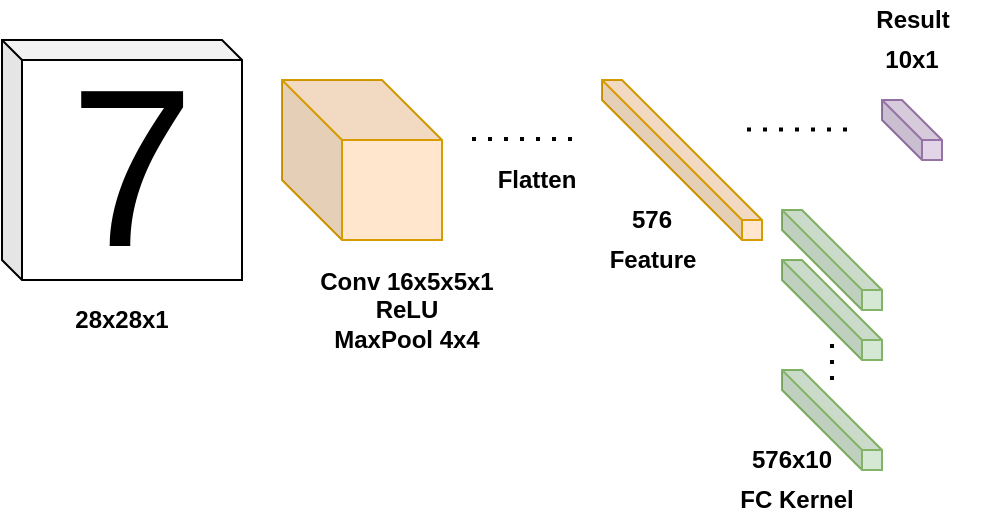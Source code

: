 <mxfile version="13.9.9" type="device"><diagram id="3AKtNB0dPNv2DzPxSAHd" name="Page-1"><mxGraphModel dx="749" dy="556" grid="1" gridSize="10" guides="1" tooltips="1" connect="1" arrows="1" fold="1" page="1" pageScale="1" pageWidth="850" pageHeight="1100" math="0" shadow="0"><root><mxCell id="0"/><mxCell id="1" parent="0"/><mxCell id="uPTcyvHrowh-1YrXaQ0s-2" value="7" style="shape=cube;whiteSpace=wrap;html=1;boundedLbl=1;backgroundOutline=1;darkOpacity=0.05;darkOpacity2=0.1;size=10;fontSize=112;" parent="1" vertex="1"><mxGeometry x="100" y="220" width="120" height="120" as="geometry"/></mxCell><mxCell id="uPTcyvHrowh-1YrXaQ0s-3" value="" style="shape=cube;whiteSpace=wrap;html=1;boundedLbl=1;backgroundOutline=1;darkOpacity=0.05;darkOpacity2=0.1;fontSize=112;size=70;fillColor=#ffe6cc;strokeColor=#d79b00;" parent="1" vertex="1"><mxGeometry x="400" y="240" width="80" height="80" as="geometry"/></mxCell><mxCell id="uPTcyvHrowh-1YrXaQ0s-5" value="&lt;font style=&quot;font-size: 12px&quot;&gt;576&lt;br&gt;&lt;/font&gt;" style="text;html=1;strokeColor=none;fillColor=none;align=center;verticalAlign=middle;whiteSpace=wrap;rounded=0;fontSize=12;fontStyle=1" parent="1" vertex="1"><mxGeometry x="390" y="300" width="70" height="20" as="geometry"/></mxCell><mxCell id="uPTcyvHrowh-1YrXaQ0s-6" value="&lt;font style=&quot;font-size: 12px&quot;&gt;28x28x1&lt;br&gt;&lt;/font&gt;" style="text;html=1;strokeColor=none;fillColor=none;align=center;verticalAlign=middle;whiteSpace=wrap;rounded=0;fontSize=12;fontStyle=1" parent="1" vertex="1"><mxGeometry x="105" y="350" width="110" height="20" as="geometry"/></mxCell><mxCell id="uPTcyvHrowh-1YrXaQ0s-18" value="" style="shape=cube;whiteSpace=wrap;html=1;boundedLbl=1;backgroundOutline=1;darkOpacity=0.05;darkOpacity2=0.1;fontSize=112;size=20;fillColor=#e1d5e7;strokeColor=#9673a6;" parent="1" vertex="1"><mxGeometry x="540" y="250" width="30" height="30" as="geometry"/></mxCell><mxCell id="uPTcyvHrowh-1YrXaQ0s-19" value="&lt;font style=&quot;font-size: 12px&quot;&gt;10x1&lt;br&gt;&lt;/font&gt;" style="text;html=1;strokeColor=none;fillColor=none;align=center;verticalAlign=middle;whiteSpace=wrap;rounded=0;fontSize=12;fontStyle=1" parent="1" vertex="1"><mxGeometry x="520" y="220" width="70" height="20" as="geometry"/></mxCell><mxCell id="uPTcyvHrowh-1YrXaQ0s-23" value="" style="endArrow=none;dashed=1;html=1;dashPattern=1 3;strokeWidth=2;fontSize=12;" parent="1" edge="1"><mxGeometry width="50" height="50" relative="1" as="geometry"><mxPoint x="515" y="390" as="sourcePoint"/><mxPoint x="515" y="370" as="targetPoint"/></mxGeometry></mxCell><mxCell id="uPTcyvHrowh-1YrXaQ0s-24" value="&lt;font style=&quot;font-size: 12px&quot;&gt;576x10&lt;br&gt;&lt;/font&gt;" style="text;html=1;strokeColor=none;fillColor=none;align=center;verticalAlign=middle;whiteSpace=wrap;rounded=0;fontSize=12;fontStyle=1" parent="1" vertex="1"><mxGeometry x="460" y="420" width="70" height="20" as="geometry"/></mxCell><mxCell id="uPTcyvHrowh-1YrXaQ0s-25" value="" style="shape=cube;whiteSpace=wrap;html=1;boundedLbl=1;backgroundOutline=1;darkOpacity=0.05;darkOpacity2=0.1;fontSize=112;size=40;fillColor=#d5e8d4;strokeColor=#82b366;" parent="1" vertex="1"><mxGeometry x="490" y="385" width="50" height="50" as="geometry"/></mxCell><mxCell id="uPTcyvHrowh-1YrXaQ0s-26" value="" style="shape=cube;whiteSpace=wrap;html=1;boundedLbl=1;backgroundOutline=1;darkOpacity=0.05;darkOpacity2=0.1;fontSize=112;size=40;fillColor=#d5e8d4;strokeColor=#82b366;" parent="1" vertex="1"><mxGeometry x="490" y="330" width="50" height="50" as="geometry"/></mxCell><mxCell id="uPTcyvHrowh-1YrXaQ0s-27" value="" style="shape=cube;whiteSpace=wrap;html=1;boundedLbl=1;backgroundOutline=1;darkOpacity=0.05;darkOpacity2=0.1;fontSize=112;size=40;fillColor=#d5e8d4;strokeColor=#82b366;" parent="1" vertex="1"><mxGeometry x="490" y="305" width="50" height="50" as="geometry"/></mxCell><mxCell id="uPTcyvHrowh-1YrXaQ0s-30" value="FC Kernel" style="text;html=1;strokeColor=none;fillColor=none;align=center;verticalAlign=middle;whiteSpace=wrap;rounded=0;fontSize=12;fontStyle=1" parent="1" vertex="1"><mxGeometry x="465" y="440" width="65" height="20" as="geometry"/></mxCell><mxCell id="uPTcyvHrowh-1YrXaQ0s-31" value="Feature" style="text;html=1;strokeColor=none;fillColor=none;align=center;verticalAlign=middle;whiteSpace=wrap;rounded=0;fontSize=12;fontStyle=1" parent="1" vertex="1"><mxGeometry x="393" y="320" width="65" height="20" as="geometry"/></mxCell><mxCell id="uPTcyvHrowh-1YrXaQ0s-33" value="Result" style="text;html=1;strokeColor=none;fillColor=none;align=center;verticalAlign=middle;whiteSpace=wrap;rounded=0;fontSize=12;fontStyle=1" parent="1" vertex="1"><mxGeometry x="522.5" y="200" width="65" height="20" as="geometry"/></mxCell><mxCell id="uPTcyvHrowh-1YrXaQ0s-34" value="" style="endArrow=none;dashed=1;html=1;dashPattern=1 3;strokeWidth=2;fontSize=12;" parent="1" edge="1"><mxGeometry width="50" height="50" relative="1" as="geometry"><mxPoint x="335" y="269.52" as="sourcePoint"/><mxPoint x="385" y="269.52" as="targetPoint"/></mxGeometry></mxCell><mxCell id="uPTcyvHrowh-1YrXaQ0s-37" value="" style="endArrow=none;dashed=1;html=1;dashPattern=1 3;strokeWidth=2;fontSize=12;" parent="1" edge="1"><mxGeometry width="50" height="50" relative="1" as="geometry"><mxPoint x="472.5" y="264.76" as="sourcePoint"/><mxPoint x="522.5" y="264.76" as="targetPoint"/></mxGeometry></mxCell><mxCell id="uPTcyvHrowh-1YrXaQ0s-38" value="Flatten" style="text;html=1;strokeColor=none;fillColor=none;align=center;verticalAlign=middle;whiteSpace=wrap;rounded=0;fontSize=12;fontStyle=1" parent="1" vertex="1"><mxGeometry x="335" y="280" width="65" height="20" as="geometry"/></mxCell><mxCell id="6Jfj_t82KAcMPA-JvYNE-1" value="" style="shape=cube;whiteSpace=wrap;html=1;boundedLbl=1;backgroundOutline=1;darkOpacity=0.05;darkOpacity2=0.1;fontSize=112;size=30;fillColor=#ffe6cc;strokeColor=#d79b00;" vertex="1" parent="1"><mxGeometry x="240" y="240" width="80" height="80" as="geometry"/></mxCell><mxCell id="6Jfj_t82KAcMPA-JvYNE-2" value="Conv 16x5x5x1&lt;br&gt;ReLU&lt;br&gt;MaxPool 4x4" style="text;html=1;strokeColor=none;fillColor=none;align=center;verticalAlign=middle;whiteSpace=wrap;rounded=0;fontSize=12;fontStyle=1" vertex="1" parent="1"><mxGeometry x="255" y="330" width="95" height="50" as="geometry"/></mxCell></root></mxGraphModel></diagram></mxfile>